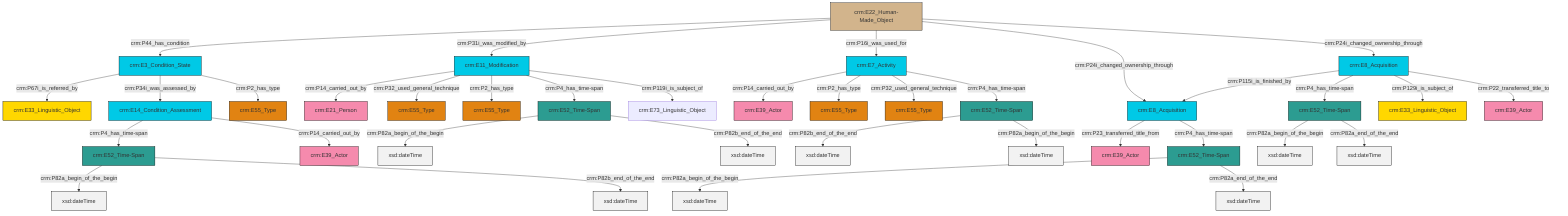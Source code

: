 graph TD
classDef Literal fill:#f2f2f2,stroke:#000000;
classDef CRM_Entity fill:#FFFFFF,stroke:#000000;
classDef Temporal_Entity fill:#00C9E6, stroke:#000000;
classDef Type fill:#E18312, stroke:#000000;
classDef Time-Span fill:#2C9C91, stroke:#000000;
classDef Appellation fill:#FFEB7F, stroke:#000000;
classDef Place fill:#008836, stroke:#000000;
classDef Persistent_Item fill:#B266B2, stroke:#000000;
classDef Conceptual_Object fill:#FFD700, stroke:#000000;
classDef Physical_Thing fill:#D2B48C, stroke:#000000;
classDef Actor fill:#f58aad, stroke:#000000;
classDef PC_Classes fill:#4ce600, stroke:#000000;
classDef Multi fill:#cccccc,stroke:#000000;

10["crm:E8_Acquisition"]:::Temporal_Entity -->|crm:P115i_is_finished_by| 11["crm:E8_Acquisition"]:::Temporal_Entity
4["crm:E7_Activity"]:::Temporal_Entity -->|crm:P14_carried_out_by| 2["crm:E39_Actor"]:::Actor
11["crm:E8_Acquisition"]:::Temporal_Entity -->|crm:P23_transferred_title_from| 12["crm:E39_Actor"]:::Actor
17["crm:E14_Condition_Assessment"]:::Temporal_Entity -->|crm:P4_has_time-span| 18["crm:E52_Time-Span"]:::Time-Span
18["crm:E52_Time-Span"]:::Time-Span -->|crm:P82a_begin_of_the_begin| 20[xsd:dateTime]:::Literal
23["crm:E3_Condition_State"]:::Temporal_Entity -->|crm:P67i_is_referred_by| 24["crm:E33_Linguistic_Object"]:::Conceptual_Object
21["crm:E11_Modification"]:::Temporal_Entity -->|crm:P14_carried_out_by| 0["crm:E21_Person"]:::Actor
27["crm:E22_Human-Made_Object"]:::Physical_Thing -->|crm:P44_has_condition| 23["crm:E3_Condition_State"]:::Temporal_Entity
33["crm:E52_Time-Span"]:::Time-Span -->|crm:P82a_begin_of_the_begin| 34[xsd:dateTime]:::Literal
10["crm:E8_Acquisition"]:::Temporal_Entity -->|crm:P4_has_time-span| 33["crm:E52_Time-Span"]:::Time-Span
29["crm:E52_Time-Span"]:::Time-Span -->|crm:P82a_begin_of_the_begin| 35[xsd:dateTime]:::Literal
6["crm:E52_Time-Span"]:::Time-Span -->|crm:P82b_end_of_the_end| 36[xsd:dateTime]:::Literal
23["crm:E3_Condition_State"]:::Temporal_Entity -->|crm:P34i_was_assessed_by| 17["crm:E14_Condition_Assessment"]:::Temporal_Entity
23["crm:E3_Condition_State"]:::Temporal_Entity -->|crm:P2_has_type| 15["crm:E55_Type"]:::Type
27["crm:E22_Human-Made_Object"]:::Physical_Thing -->|crm:P31i_was_modified_by| 21["crm:E11_Modification"]:::Temporal_Entity
18["crm:E52_Time-Span"]:::Time-Span -->|crm:P82b_end_of_the_end| 38[xsd:dateTime]:::Literal
10["crm:E8_Acquisition"]:::Temporal_Entity -->|crm:P129i_is_subject_of| 8["crm:E33_Linguistic_Object"]:::Conceptual_Object
4["crm:E7_Activity"]:::Temporal_Entity -->|crm:P2_has_type| 39["crm:E55_Type"]:::Type
11["crm:E8_Acquisition"]:::Temporal_Entity -->|crm:P4_has_time-span| 29["crm:E52_Time-Span"]:::Time-Span
17["crm:E14_Condition_Assessment"]:::Temporal_Entity -->|crm:P14_carried_out_by| 13["crm:E39_Actor"]:::Actor
6["crm:E52_Time-Span"]:::Time-Span -->|crm:P82a_begin_of_the_begin| 47[xsd:dateTime]:::Literal
21["crm:E11_Modification"]:::Temporal_Entity -->|crm:P32_used_general_technique| 45["crm:E55_Type"]:::Type
27["crm:E22_Human-Made_Object"]:::Physical_Thing -->|crm:P16i_was_used_for| 4["crm:E7_Activity"]:::Temporal_Entity
4["crm:E7_Activity"]:::Temporal_Entity -->|crm:P32_used_general_technique| 31["crm:E55_Type"]:::Type
27["crm:E22_Human-Made_Object"]:::Physical_Thing -->|crm:P24i_changed_ownership_through| 11["crm:E8_Acquisition"]:::Temporal_Entity
21["crm:E11_Modification"]:::Temporal_Entity -->|crm:P2_has_type| 50["crm:E55_Type"]:::Type
25["crm:E52_Time-Span"]:::Time-Span -->|crm:P82a_begin_of_the_begin| 51[xsd:dateTime]:::Literal
21["crm:E11_Modification"]:::Temporal_Entity -->|crm:P4_has_time-span| 25["crm:E52_Time-Span"]:::Time-Span
25["crm:E52_Time-Span"]:::Time-Span -->|crm:P82b_end_of_the_end| 54[xsd:dateTime]:::Literal
10["crm:E8_Acquisition"]:::Temporal_Entity -->|crm:P22_transferred_title_to| 43["crm:E39_Actor"]:::Actor
33["crm:E52_Time-Span"]:::Time-Span -->|crm:P82a_end_of_the_end| 55[xsd:dateTime]:::Literal
21["crm:E11_Modification"]:::Temporal_Entity -->|crm:P119i_is_subject_of| 41["crm:E73_Linguistic_Object"]:::Default
4["crm:E7_Activity"]:::Temporal_Entity -->|crm:P4_has_time-span| 6["crm:E52_Time-Span"]:::Time-Span
27["crm:E22_Human-Made_Object"]:::Physical_Thing -->|crm:P24i_changed_ownership_through| 10["crm:E8_Acquisition"]:::Temporal_Entity
29["crm:E52_Time-Span"]:::Time-Span -->|crm:P82a_end_of_the_end| 57[xsd:dateTime]:::Literal